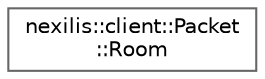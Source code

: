 digraph "Graphical Class Hierarchy"
{
 // LATEX_PDF_SIZE
  bgcolor="transparent";
  edge [fontname=Helvetica,fontsize=10,labelfontname=Helvetica,labelfontsize=10];
  node [fontname=Helvetica,fontsize=10,shape=box,height=0.2,width=0.4];
  rankdir="LR";
  Node0 [id="Node000000",label="nexilis::client::Packet\l::Room",height=0.2,width=0.4,color="grey40", fillcolor="white", style="filled",URL="$da/db0/classnexilis_1_1client_1_1Packet_1_1Room.html",tooltip=" "];
}
